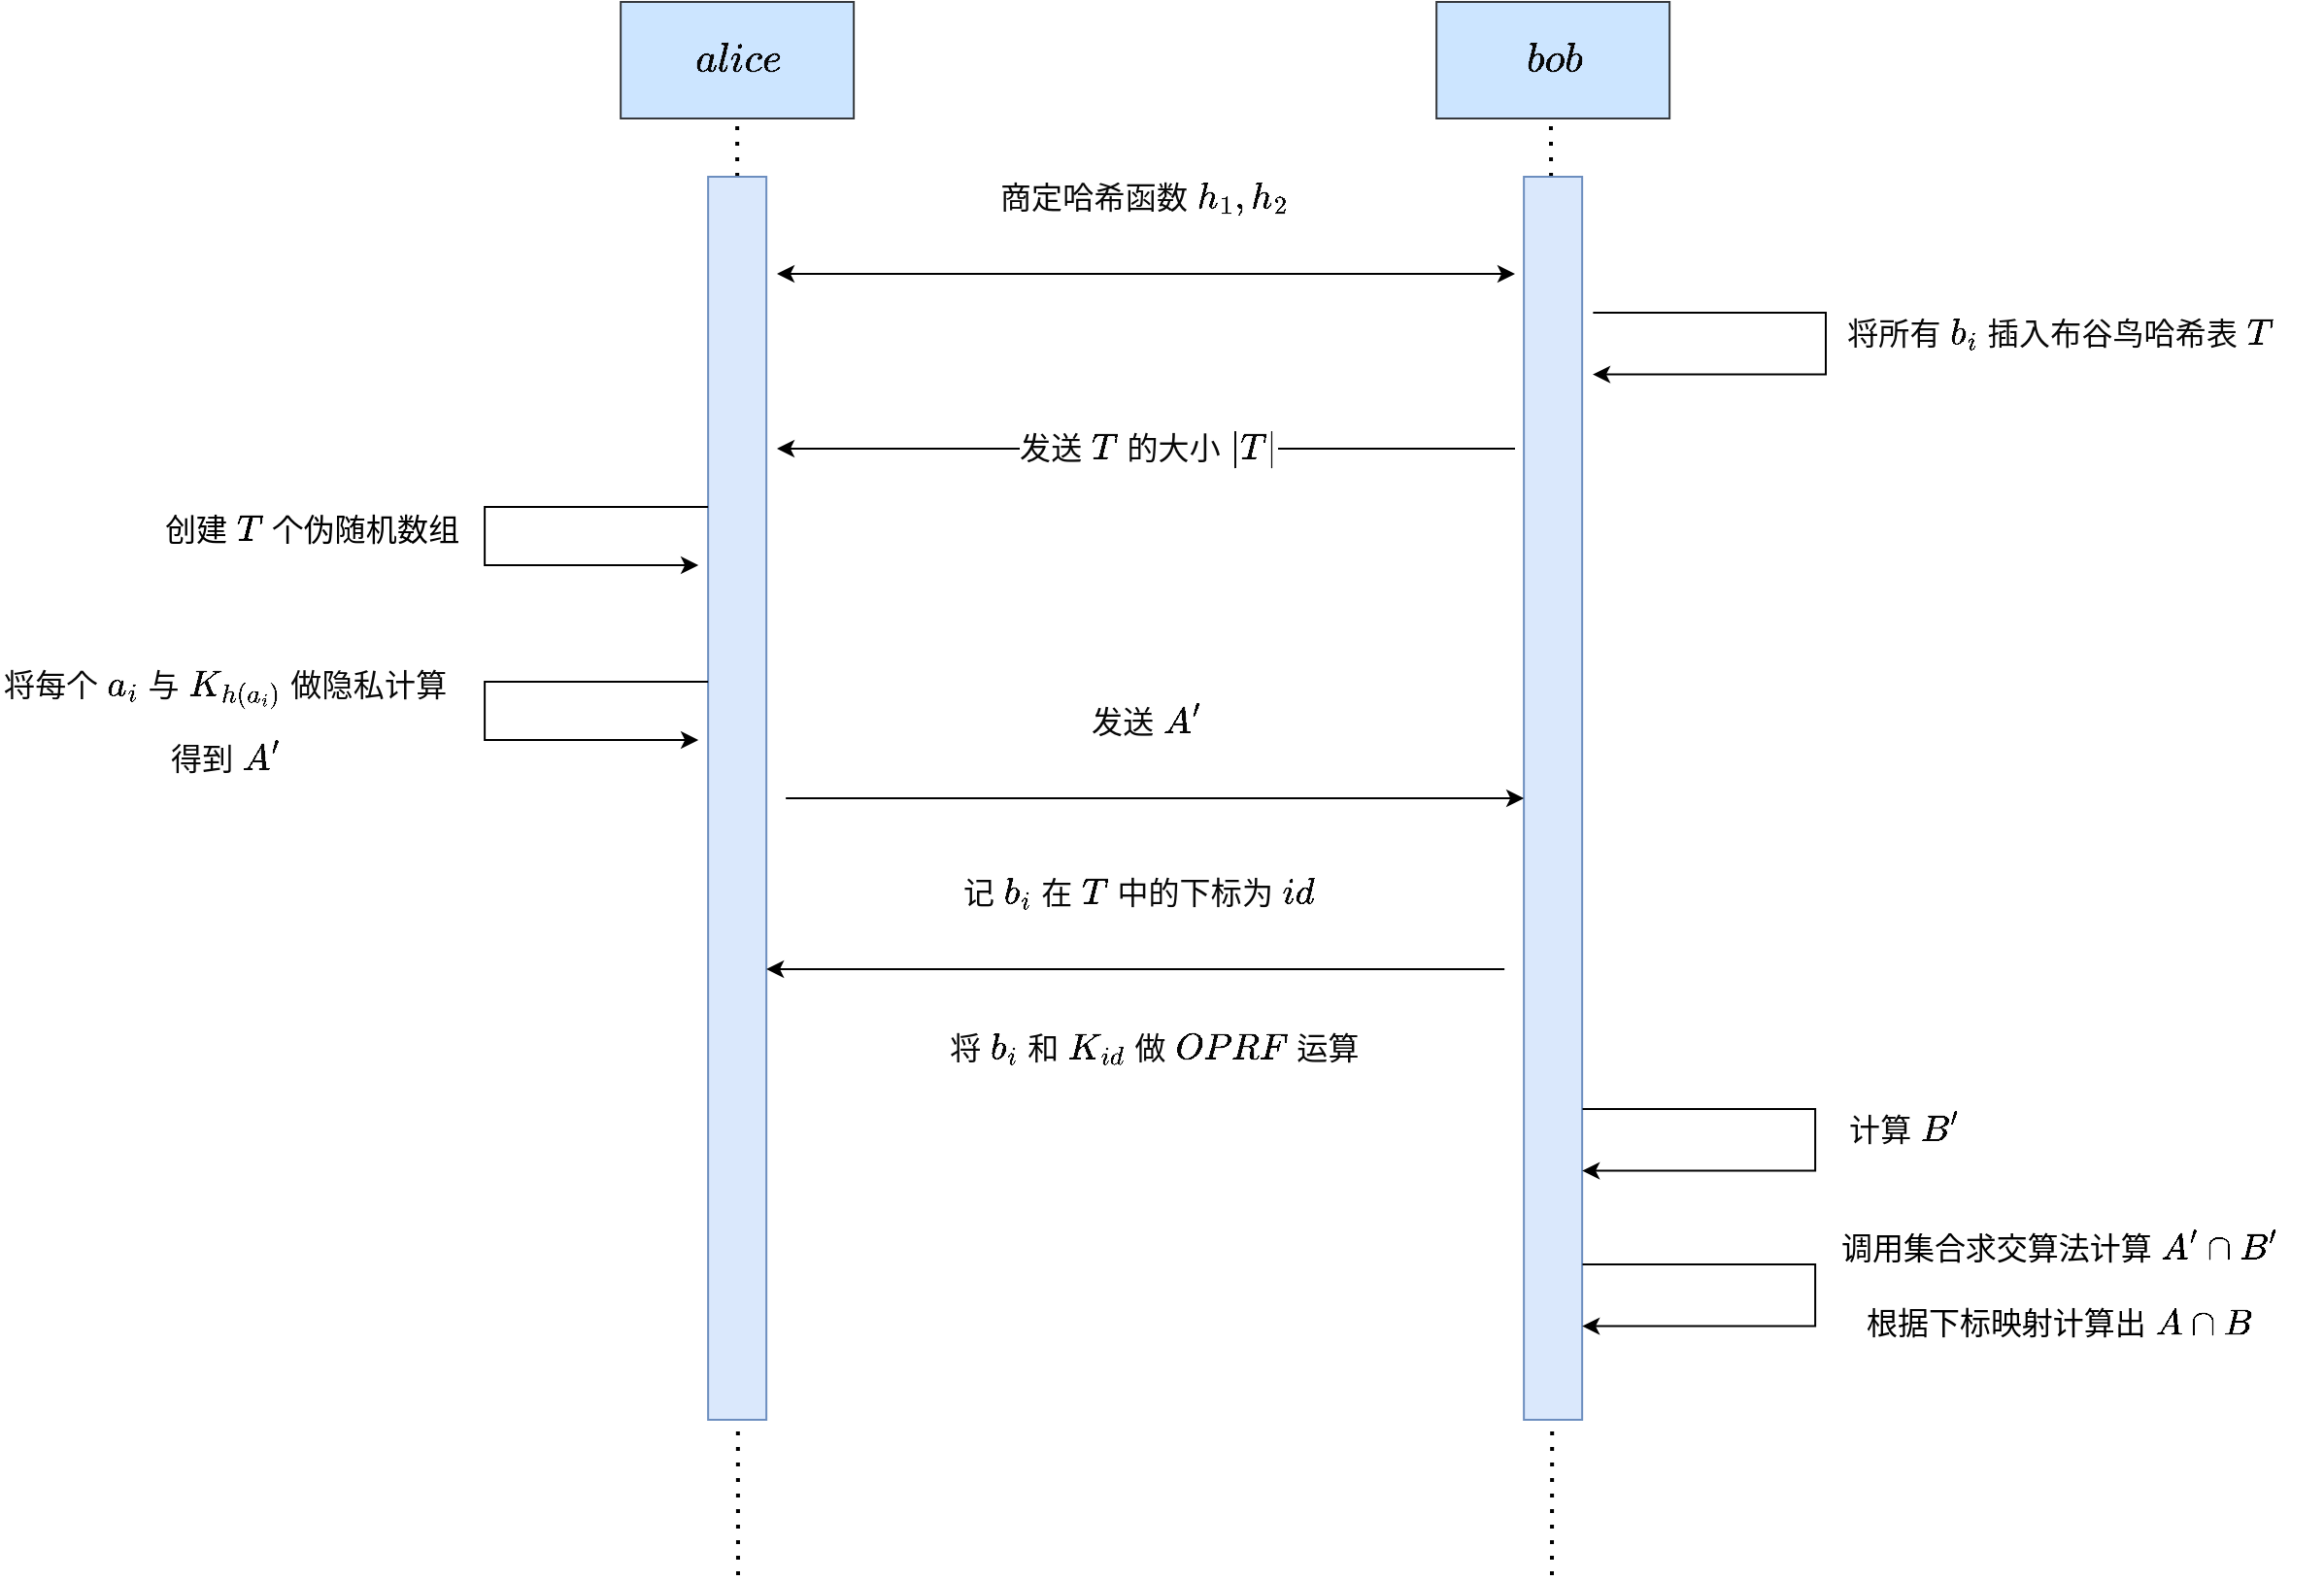 <mxfile version="17.4.2" type="device"><diagram name="Page-1" id="13e1069c-82ec-6db2-03f1-153e76fe0fe0"><mxGraphModel dx="1865" dy="831" grid="1" gridSize="10" guides="1" tooltips="1" connect="1" arrows="1" fold="1" page="1" pageScale="1" pageWidth="1100" pageHeight="850" background="none" math="1" shadow="0"><root><mxCell id="0"/><mxCell id="1" parent="0"/><mxCell id="tuc2Trg54yUs4bPFRBND-2" value="&lt;b&gt;&lt;font color=&quot;#080808&quot; style=&quot;font-size: 18px&quot;&gt;$$alice$$&lt;/font&gt;&lt;/b&gt;" style="rounded=0;whiteSpace=wrap;html=1;fillColor=#cce5ff;strokeColor=#36393d;" parent="1" vertex="1"><mxGeometry x="999.57" y="350" width="120" height="60" as="geometry"/></mxCell><mxCell id="tuc2Trg54yUs4bPFRBND-3" value="&lt;font color=&quot;#080808&quot; style=&quot;font-size: 18px&quot;&gt;&lt;b&gt;$$bob$$&lt;/b&gt;&lt;/font&gt;" style="rounded=0;whiteSpace=wrap;html=1;fillColor=#cce5ff;strokeColor=#36393d;" parent="1" vertex="1"><mxGeometry x="1419.57" y="350" width="120" height="60" as="geometry"/></mxCell><mxCell id="tuc2Trg54yUs4bPFRBND-4" value="" style="endArrow=none;dashed=1;html=1;dashPattern=1 3;strokeWidth=2;rounded=0;startArrow=none;" parent="1" source="tuc2Trg54yUs4bPFRBND-6" edge="1"><mxGeometry width="50" height="50" relative="1" as="geometry"><mxPoint x="1059.57" y="980" as="sourcePoint"/><mxPoint x="1059.57" y="410" as="targetPoint"/></mxGeometry></mxCell><mxCell id="tuc2Trg54yUs4bPFRBND-5" value="" style="endArrow=none;dashed=1;html=1;dashPattern=1 3;strokeWidth=2;rounded=0;startArrow=none;" parent="1" source="4" edge="1"><mxGeometry width="50" height="50" relative="1" as="geometry"><mxPoint x="1478.57" y="1210" as="sourcePoint"/><mxPoint x="1478.46" y="410" as="targetPoint"/></mxGeometry></mxCell><mxCell id="tuc2Trg54yUs4bPFRBND-6" value="" style="rounded=0;whiteSpace=wrap;html=1;fillColor=#dae8fc;strokeColor=#6c8ebf;" parent="1" vertex="1"><mxGeometry x="1044.57" y="440" width="30" height="640" as="geometry"/></mxCell><mxCell id="tuc2Trg54yUs4bPFRBND-7" value="" style="endArrow=none;dashed=1;html=1;dashPattern=1 3;strokeWidth=2;rounded=0;" parent="1" target="tuc2Trg54yUs4bPFRBND-6" edge="1"><mxGeometry width="50" height="50" relative="1" as="geometry"><mxPoint x="1060" y="1160" as="sourcePoint"/><mxPoint x="1059.57" y="410" as="targetPoint"/></mxGeometry></mxCell><mxCell id="tuc2Trg54yUs4bPFRBND-8" value="" style="endArrow=classic;html=1;rounded=0;edgeStyle=orthogonalEdgeStyle;" parent="1" edge="1"><mxGeometry width="50" height="50" relative="1" as="geometry"><mxPoint x="1044.57" y="610" as="sourcePoint"/><mxPoint x="1039.57" y="640" as="targetPoint"/><Array as="points"><mxPoint x="929.57" y="610"/><mxPoint x="929.57" y="640"/></Array></mxGeometry></mxCell><mxCell id="tuc2Trg54yUs4bPFRBND-9" value="&lt;font style=&quot;font-size: 16px&quot;&gt;$$创建\ T\ 个伪随机数组$$&lt;/font&gt;" style="edgeLabel;html=1;align=center;verticalAlign=middle;resizable=0;points=[];rotation=0;horizontal=1;spacingTop=0;" parent="tuc2Trg54yUs4bPFRBND-8" vertex="1" connectable="0"><mxGeometry y="55.5" relative="1" as="geometry"><mxPoint x="-145" y="-2" as="offset"/></mxGeometry></mxCell><mxCell id="4" value="" style="rounded=0;whiteSpace=wrap;html=1;fillColor=#dae8fc;strokeColor=#6c8ebf;" parent="1" vertex="1"><mxGeometry x="1464.57" y="440" width="30" height="640" as="geometry"/></mxCell><mxCell id="13" value="" style="endArrow=none;dashed=1;html=1;dashPattern=1 3;strokeWidth=2;rounded=0;" parent="1" target="4" edge="1"><mxGeometry width="50" height="50" relative="1" as="geometry"><mxPoint x="1479" y="1160" as="sourcePoint"/><mxPoint x="1478.46" y="410" as="targetPoint"/></mxGeometry></mxCell><mxCell id="14" value="" style="endArrow=classic;html=1;rounded=0;edgeStyle=orthogonalEdgeStyle;" parent="1" edge="1"><mxGeometry width="50" height="50" relative="1" as="geometry"><mxPoint x="1044.57" y="700" as="sourcePoint"/><mxPoint x="1039.57" y="730" as="targetPoint"/><Array as="points"><mxPoint x="929.57" y="700"/><mxPoint x="929.57" y="730"/></Array></mxGeometry></mxCell><mxCell id="15" value="&lt;p class=&quot;p1&quot; style=&quot;margin: 0px ; font-stretch: normal ; line-height: normal ; font-family: &amp;#34;helvetica neue&amp;#34;&quot;&gt;&lt;span style=&quot;color: rgb(8 , 8 , 8) ; font-family: &amp;#34;helvetica&amp;#34; ; text-align: center&quot;&gt;&lt;font style=&quot;font-size: 16px&quot;&gt;$$将每个\ a_i\ 与\ K_{h(a_i)}\ 做隐私计算$$&lt;/font&gt;&lt;/span&gt;&lt;/p&gt;&lt;p class=&quot;p1&quot; style=&quot;margin: 0px ; font-stretch: normal ; line-height: normal ; font-family: &amp;#34;helvetica neue&amp;#34;&quot;&gt;&lt;span style=&quot;color: rgb(8 , 8 , 8) ; font-family: &amp;#34;helvetica&amp;#34; ; text-align: center&quot;&gt;&lt;font size=&quot;3&quot;&gt;$$得到\ A'$$&lt;/font&gt;&lt;/span&gt;&lt;/p&gt;" style="edgeLabel;html=1;align=left;verticalAlign=middle;resizable=0;points=[];rotation=0;horizontal=1;spacingTop=0;" parent="14" vertex="1" connectable="0"><mxGeometry y="55.5" relative="1" as="geometry"><mxPoint x="-305" y="8" as="offset"/></mxGeometry></mxCell><mxCell id="16" value="" style="endArrow=classic;html=1;rounded=0;" parent="1" edge="1"><mxGeometry width="50" height="50" relative="1" as="geometry"><mxPoint x="1084.57" y="760" as="sourcePoint"/><mxPoint x="1464.57" y="760" as="targetPoint"/></mxGeometry></mxCell><mxCell id="17" value="&lt;font style=&quot;font-size: 16px&quot;&gt;$$发送\ A'$$&lt;/font&gt;" style="edgeLabel;html=1;align=center;verticalAlign=middle;resizable=0;points=[];fontColor=#080808;" parent="16" vertex="1" connectable="0"><mxGeometry x="0.023" y="-2" relative="1" as="geometry"><mxPoint x="-9" y="-42" as="offset"/></mxGeometry></mxCell><mxCell id="18" value="" style="endArrow=classic;html=1;rounded=0;exitX=1.006;exitY=0.107;exitDx=0;exitDy=0;exitPerimeter=0;edgeStyle=elbowEdgeStyle;" parent="1" edge="1"><mxGeometry width="50" height="50" relative="1" as="geometry"><mxPoint x="1494.75" y="920" as="sourcePoint"/><mxPoint x="1494.57" y="951.81" as="targetPoint"/><Array as="points"><mxPoint x="1614.57" y="941.81"/></Array></mxGeometry></mxCell><mxCell id="19" value="&lt;font&gt;&lt;font style=&quot;font-size: 16px&quot;&gt;$$计算\ B'$$&lt;/font&gt;&lt;br&gt;&lt;/font&gt;" style="edgeLabel;html=1;align=center;verticalAlign=middle;resizable=0;points=[];fontColor=#080808;" parent="18" vertex="1" connectable="0"><mxGeometry x="0.023" y="-2" relative="1" as="geometry"><mxPoint x="47" y="1" as="offset"/></mxGeometry></mxCell><mxCell id="1HbodXTp-7eUGKBB-2oq-19" value="" style="endArrow=classic;startArrow=classic;html=1;rounded=0;fontSize=18;" parent="1" edge="1"><mxGeometry width="50" height="50" relative="1" as="geometry"><mxPoint x="1080" y="490" as="sourcePoint"/><mxPoint x="1460" y="490" as="targetPoint"/></mxGeometry></mxCell><mxCell id="1HbodXTp-7eUGKBB-2oq-20" value="&lt;font color=&quot;#080808&quot; style=&quot;font-size: 16px&quot;&gt;$$商定哈希函数\ h_1, h_2$$&lt;/font&gt;" style="edgeLabel;html=1;align=center;verticalAlign=middle;resizable=0;points=[];fontSize=18;" parent="1HbodXTp-7eUGKBB-2oq-19" vertex="1" connectable="0"><mxGeometry x="0.011" y="3" relative="1" as="geometry"><mxPoint x="-3" y="-37" as="offset"/></mxGeometry></mxCell><mxCell id="g0wYe3SelZnrJj4Oegzy-19" value="" style="endArrow=classic;html=1;rounded=0;exitX=1.006;exitY=0.107;exitDx=0;exitDy=0;exitPerimeter=0;edgeStyle=elbowEdgeStyle;" parent="1" edge="1"><mxGeometry width="50" height="50" relative="1" as="geometry"><mxPoint x="1500.18" y="510" as="sourcePoint"/><mxPoint x="1500" y="541.81" as="targetPoint"/><Array as="points"><mxPoint x="1620.0" y="531.81"/></Array></mxGeometry></mxCell><mxCell id="g0wYe3SelZnrJj4Oegzy-20" value="&lt;font&gt;&lt;font style=&quot;font-size: 16px&quot;&gt;$$将所有\ b_i\ 插入布谷鸟哈希表\ T$$&lt;/font&gt;&lt;br&gt;&lt;/font&gt;" style="edgeLabel;html=1;align=center;verticalAlign=middle;resizable=0;points=[];fontColor=#080808;" parent="g0wYe3SelZnrJj4Oegzy-19" vertex="1" connectable="0"><mxGeometry x="0.023" y="-2" relative="1" as="geometry"><mxPoint x="122" y="1" as="offset"/></mxGeometry></mxCell><mxCell id="g0wYe3SelZnrJj4Oegzy-21" value="" style="endArrow=classic;html=1;rounded=0;fontSize=18;" parent="1" edge="1"><mxGeometry width="50" height="50" relative="1" as="geometry"><mxPoint x="1460" y="580" as="sourcePoint"/><mxPoint x="1080" y="580" as="targetPoint"/></mxGeometry></mxCell><mxCell id="g0wYe3SelZnrJj4Oegzy-22" value="&lt;font color=&quot;#080808&quot; style=&quot;font-size: 16px&quot;&gt;$$发送\ T\ 的大小\ |T|$$&lt;/font&gt;" style="edgeLabel;html=1;align=center;verticalAlign=middle;resizable=0;points=[];fontSize=18;" parent="g0wYe3SelZnrJj4Oegzy-21" vertex="1" connectable="0"><mxGeometry x="-0.005" relative="1" as="geometry"><mxPoint as="offset"/></mxGeometry></mxCell><mxCell id="g0wYe3SelZnrJj4Oegzy-24" value="" style="endArrow=classic;html=1;rounded=0;fontSize=18;" parent="1" edge="1"><mxGeometry width="50" height="50" relative="1" as="geometry"><mxPoint x="1454.57" y="848" as="sourcePoint"/><mxPoint x="1074.57" y="848" as="targetPoint"/></mxGeometry></mxCell><mxCell id="g0wYe3SelZnrJj4Oegzy-25" value="&lt;font color=&quot;#080808&quot; style=&quot;font-size: 16px&quot;&gt;$$记\ b_{i}\ 在\ T\ 中的下标为\ id$$&lt;/font&gt;" style="edgeLabel;html=1;align=center;verticalAlign=middle;resizable=0;points=[];fontSize=18;" parent="g0wYe3SelZnrJj4Oegzy-24" vertex="1" connectable="0"><mxGeometry x="-0.005" relative="1" as="geometry"><mxPoint y="-40" as="offset"/></mxGeometry></mxCell><mxCell id="g0wYe3SelZnrJj4Oegzy-26" value="&lt;span style=&quot;color: rgb(8 , 8 , 8)&quot;&gt;&lt;font style=&quot;font-size: 16px&quot;&gt;$$将\ b_i\ 和\ K_{id}\ 做\ OPRF\ 运算$$&lt;/font&gt;&lt;/span&gt;" style="edgeLabel;html=1;align=center;verticalAlign=middle;resizable=0;points=[];fontSize=18;" parent="g0wYe3SelZnrJj4Oegzy-24" vertex="1" connectable="0"><mxGeometry x="-0.271" y="-2" relative="1" as="geometry"><mxPoint x="-42" y="42" as="offset"/></mxGeometry></mxCell><mxCell id="g0wYe3SelZnrJj4Oegzy-27" value="" style="endArrow=classic;html=1;rounded=0;exitX=1.006;exitY=0.107;exitDx=0;exitDy=0;exitPerimeter=0;edgeStyle=elbowEdgeStyle;" parent="1" edge="1"><mxGeometry width="50" height="50" relative="1" as="geometry"><mxPoint x="1494.75" y="1000" as="sourcePoint"/><mxPoint x="1494.57" y="1031.81" as="targetPoint"/><Array as="points"><mxPoint x="1614.57" y="1021.81"/></Array></mxGeometry></mxCell><mxCell id="g0wYe3SelZnrJj4Oegzy-28" value="&lt;font style=&quot;font-size: 16px&quot;&gt;&lt;p class=&quot;p1&quot; style=&quot;margin: 0px ; font-stretch: normal ; line-height: normal ; font-family: &amp;#34;helvetica neue&amp;#34; ; color: rgb(0 , 0 , 0)&quot;&gt;$$调用集合求交算法计算\ A'\cap B'$$&lt;/p&gt;&lt;p class=&quot;p1&quot; style=&quot;margin: 0px ; font-stretch: normal ; line-height: normal ; font-family: &amp;#34;helvetica neue&amp;#34; ; color: rgb(0 , 0 , 0)&quot;&gt;$$根据下标映射计算出\ A\cap B$$&lt;/p&gt;&lt;/font&gt;" style="edgeLabel;html=1;align=center;verticalAlign=middle;resizable=0;points=[];fontColor=#080808;" parent="g0wYe3SelZnrJj4Oegzy-27" vertex="1" connectable="0"><mxGeometry x="0.023" y="-2" relative="1" as="geometry"><mxPoint x="127" y="-9" as="offset"/></mxGeometry></mxCell></root></mxGraphModel></diagram></mxfile>